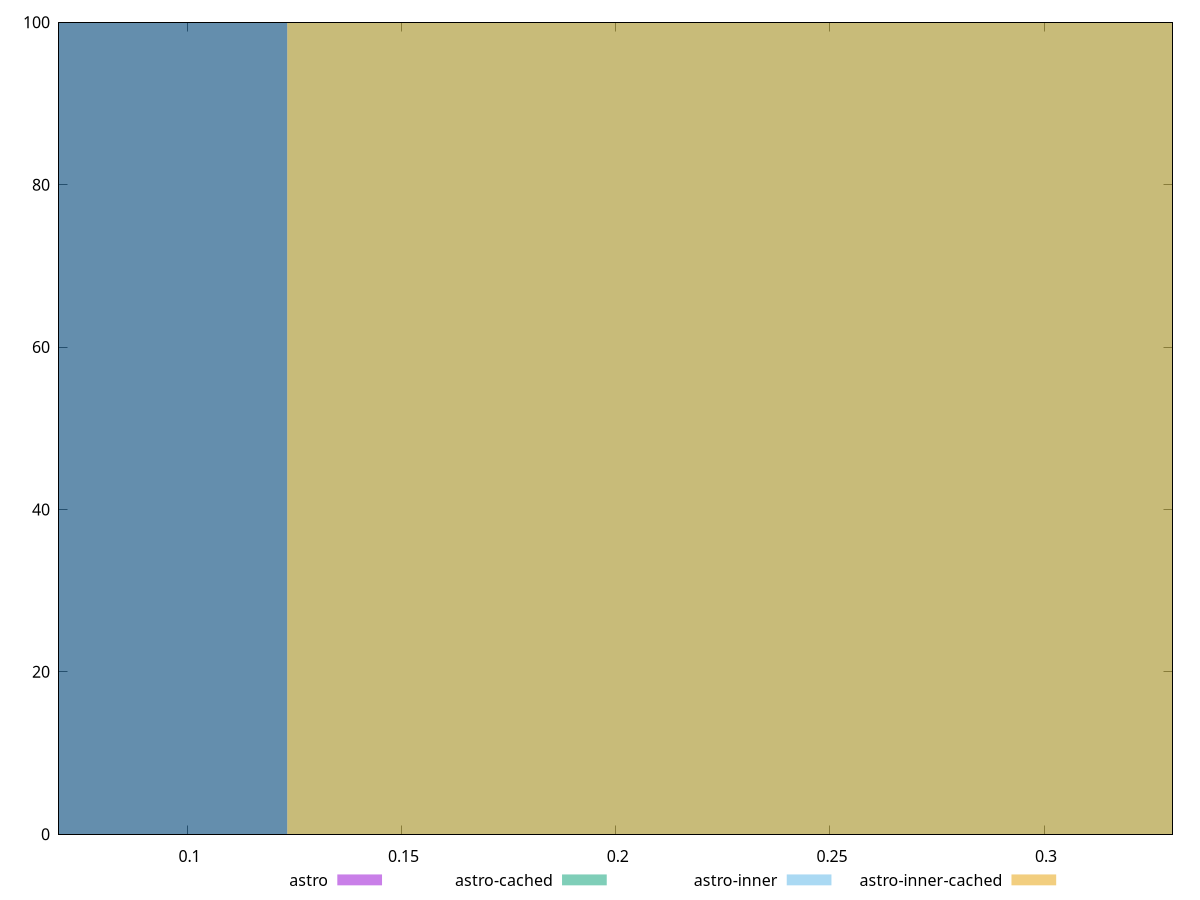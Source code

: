 reset

$astro <<EOF
0 100
EOF

$astroCached <<EOF
0 100
EOF

$astroInner <<EOF
0.2466013520667359 100
EOF

$astroInnerCached <<EOF
0.2466013520667359 100
EOF

set key outside below
set boxwidth 0.2466013520667359
set xrange [0.07:0.33]
set yrange [0:100]
set trange [0:100]
set style fill transparent solid 0.5 noborder
set terminal svg size 640, 520 enhanced background rgb 'white'
set output "reports/report_00033_2021-03-01T14-23-16.841Z/interactive/comparison/histogram/all_score.svg"

plot $astro title "astro" with boxes, \
     $astroCached title "astro-cached" with boxes, \
     $astroInner title "astro-inner" with boxes, \
     $astroInnerCached title "astro-inner-cached" with boxes

reset
